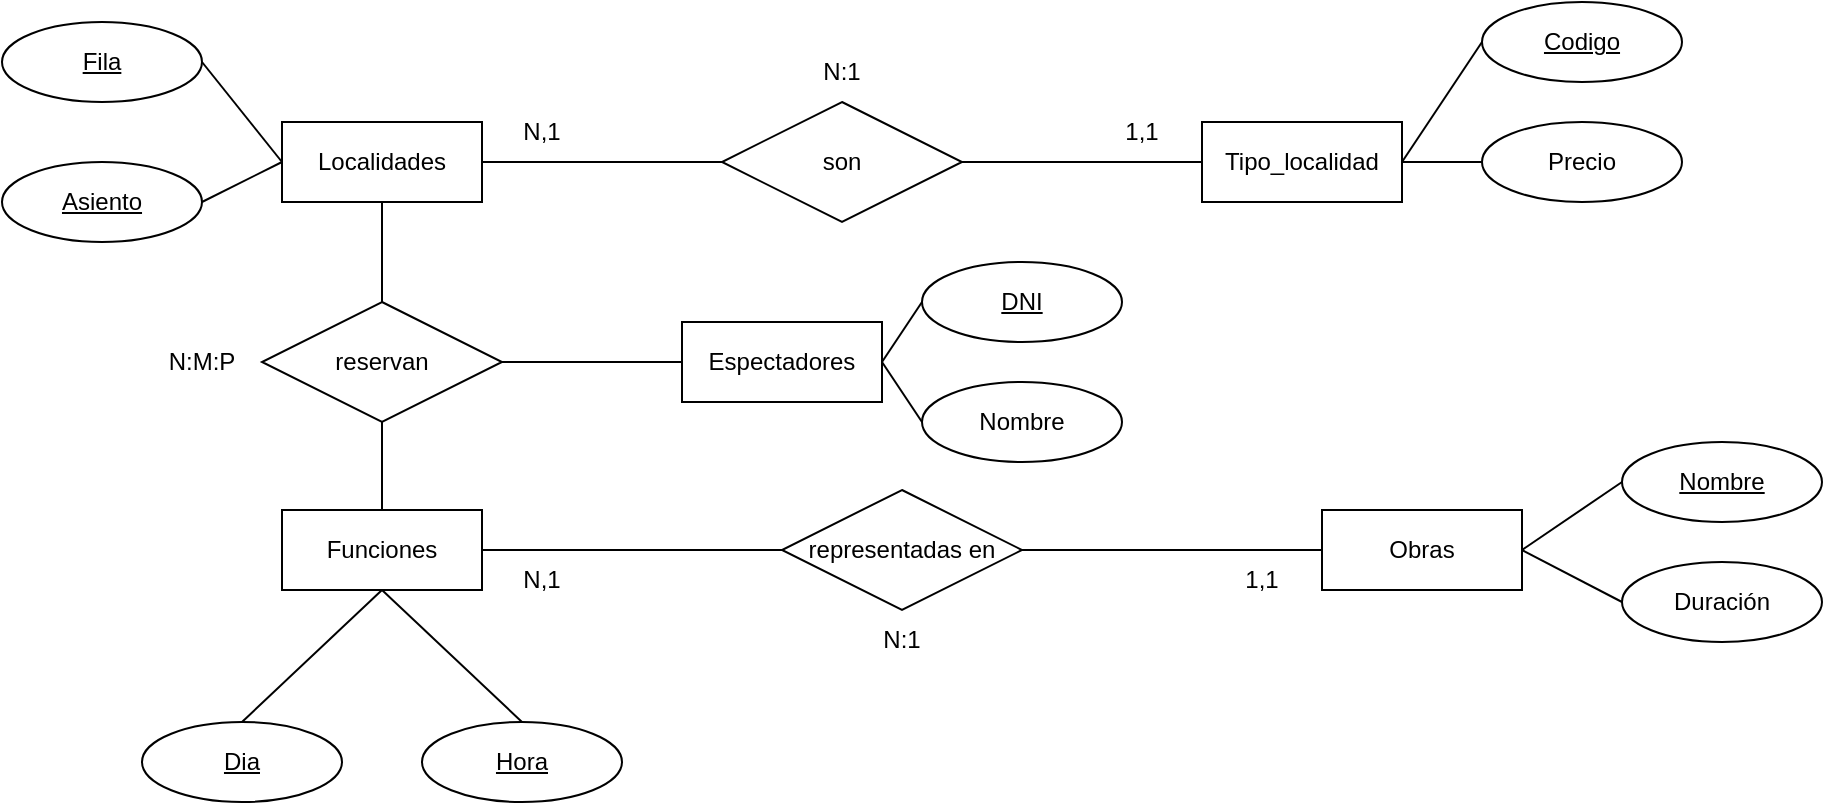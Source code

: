 <mxfile version="23.0.1" type="github">
  <diagram id="R2lEEEUBdFMjLlhIrx00" name="Page-1">
    <mxGraphModel dx="1018" dy="537" grid="1" gridSize="10" guides="1" tooltips="1" connect="1" arrows="1" fold="1" page="1" pageScale="1" pageWidth="1169" pageHeight="827" math="0" shadow="0" extFonts="Permanent Marker^https://fonts.googleapis.com/css?family=Permanent+Marker">
      <root>
        <mxCell id="0" />
        <mxCell id="1" parent="0" />
        <mxCell id="_SdFtpqjULXGgcaUOJgi-1" value="Localidades" style="whiteSpace=wrap;html=1;align=center;" vertex="1" parent="1">
          <mxGeometry x="170" y="140" width="100" height="40" as="geometry" />
        </mxCell>
        <mxCell id="_SdFtpqjULXGgcaUOJgi-2" value="son" style="shape=rhombus;perimeter=rhombusPerimeter;whiteSpace=wrap;html=1;align=center;" vertex="1" parent="1">
          <mxGeometry x="390" y="130" width="120" height="60" as="geometry" />
        </mxCell>
        <mxCell id="_SdFtpqjULXGgcaUOJgi-3" value="Tipo_localidad" style="whiteSpace=wrap;html=1;align=center;" vertex="1" parent="1">
          <mxGeometry x="630" y="140" width="100" height="40" as="geometry" />
        </mxCell>
        <mxCell id="_SdFtpqjULXGgcaUOJgi-4" value="" style="endArrow=none;html=1;rounded=0;exitX=1;exitY=0.5;exitDx=0;exitDy=0;entryX=0;entryY=0.5;entryDx=0;entryDy=0;" edge="1" parent="1" source="_SdFtpqjULXGgcaUOJgi-1" target="_SdFtpqjULXGgcaUOJgi-2">
          <mxGeometry relative="1" as="geometry">
            <mxPoint x="470" y="260" as="sourcePoint" />
            <mxPoint x="630" y="260" as="targetPoint" />
          </mxGeometry>
        </mxCell>
        <mxCell id="_SdFtpqjULXGgcaUOJgi-5" value="" style="endArrow=none;html=1;rounded=0;exitX=1;exitY=0.5;exitDx=0;exitDy=0;entryX=0;entryY=0.5;entryDx=0;entryDy=0;" edge="1" parent="1" source="_SdFtpqjULXGgcaUOJgi-2" target="_SdFtpqjULXGgcaUOJgi-3">
          <mxGeometry relative="1" as="geometry">
            <mxPoint x="470" y="260" as="sourcePoint" />
            <mxPoint x="630" y="260" as="targetPoint" />
          </mxGeometry>
        </mxCell>
        <mxCell id="_SdFtpqjULXGgcaUOJgi-6" value="Codigo" style="ellipse;whiteSpace=wrap;html=1;align=center;fontStyle=4;" vertex="1" parent="1">
          <mxGeometry x="770" y="80" width="100" height="40" as="geometry" />
        </mxCell>
        <mxCell id="_SdFtpqjULXGgcaUOJgi-7" value="Precio" style="ellipse;whiteSpace=wrap;html=1;align=center;" vertex="1" parent="1">
          <mxGeometry x="770" y="140" width="100" height="40" as="geometry" />
        </mxCell>
        <mxCell id="_SdFtpqjULXGgcaUOJgi-8" value="" style="endArrow=none;html=1;rounded=0;entryX=0;entryY=0.5;entryDx=0;entryDy=0;exitX=1;exitY=0.5;exitDx=0;exitDy=0;" edge="1" parent="1" source="_SdFtpqjULXGgcaUOJgi-3" target="_SdFtpqjULXGgcaUOJgi-6">
          <mxGeometry relative="1" as="geometry">
            <mxPoint x="470" y="260" as="sourcePoint" />
            <mxPoint x="630" y="260" as="targetPoint" />
          </mxGeometry>
        </mxCell>
        <mxCell id="_SdFtpqjULXGgcaUOJgi-9" value="" style="endArrow=none;html=1;rounded=0;entryX=0;entryY=0.5;entryDx=0;entryDy=0;exitX=1;exitY=0.5;exitDx=0;exitDy=0;" edge="1" parent="1" source="_SdFtpqjULXGgcaUOJgi-3" target="_SdFtpqjULXGgcaUOJgi-7">
          <mxGeometry relative="1" as="geometry">
            <mxPoint x="470" y="260" as="sourcePoint" />
            <mxPoint x="630" y="260" as="targetPoint" />
          </mxGeometry>
        </mxCell>
        <mxCell id="_SdFtpqjULXGgcaUOJgi-10" value="Fila" style="ellipse;whiteSpace=wrap;html=1;align=center;fontStyle=4;" vertex="1" parent="1">
          <mxGeometry x="30" y="90" width="100" height="40" as="geometry" />
        </mxCell>
        <mxCell id="_SdFtpqjULXGgcaUOJgi-11" value="Asiento" style="ellipse;whiteSpace=wrap;html=1;align=center;fontStyle=4;" vertex="1" parent="1">
          <mxGeometry x="30" y="160" width="100" height="40" as="geometry" />
        </mxCell>
        <mxCell id="_SdFtpqjULXGgcaUOJgi-12" value="" style="endArrow=none;html=1;rounded=0;exitX=1;exitY=0.5;exitDx=0;exitDy=0;entryX=0;entryY=0.5;entryDx=0;entryDy=0;" edge="1" parent="1" source="_SdFtpqjULXGgcaUOJgi-10" target="_SdFtpqjULXGgcaUOJgi-1">
          <mxGeometry relative="1" as="geometry">
            <mxPoint x="470" y="260" as="sourcePoint" />
            <mxPoint x="630" y="260" as="targetPoint" />
          </mxGeometry>
        </mxCell>
        <mxCell id="_SdFtpqjULXGgcaUOJgi-13" value="" style="endArrow=none;html=1;rounded=0;exitX=1;exitY=0.5;exitDx=0;exitDy=0;entryX=0;entryY=0.5;entryDx=0;entryDy=0;" edge="1" parent="1" source="_SdFtpqjULXGgcaUOJgi-11" target="_SdFtpqjULXGgcaUOJgi-1">
          <mxGeometry relative="1" as="geometry">
            <mxPoint x="470" y="260" as="sourcePoint" />
            <mxPoint x="630" y="260" as="targetPoint" />
          </mxGeometry>
        </mxCell>
        <mxCell id="_SdFtpqjULXGgcaUOJgi-14" value="Funciones" style="whiteSpace=wrap;html=1;align=center;" vertex="1" parent="1">
          <mxGeometry x="170" y="334" width="100" height="40" as="geometry" />
        </mxCell>
        <mxCell id="_SdFtpqjULXGgcaUOJgi-16" value="Obras" style="whiteSpace=wrap;html=1;align=center;" vertex="1" parent="1">
          <mxGeometry x="690" y="334" width="100" height="40" as="geometry" />
        </mxCell>
        <mxCell id="_SdFtpqjULXGgcaUOJgi-17" value="Nombre" style="ellipse;whiteSpace=wrap;html=1;align=center;fontStyle=4;" vertex="1" parent="1">
          <mxGeometry x="840" y="300" width="100" height="40" as="geometry" />
        </mxCell>
        <mxCell id="_SdFtpqjULXGgcaUOJgi-18" value="Duración" style="ellipse;whiteSpace=wrap;html=1;align=center;" vertex="1" parent="1">
          <mxGeometry x="840" y="360" width="100" height="40" as="geometry" />
        </mxCell>
        <mxCell id="_SdFtpqjULXGgcaUOJgi-19" value="" style="endArrow=none;html=1;rounded=0;entryX=0;entryY=0.5;entryDx=0;entryDy=0;exitX=1;exitY=0.5;exitDx=0;exitDy=0;" edge="1" parent="1" source="_SdFtpqjULXGgcaUOJgi-16" target="_SdFtpqjULXGgcaUOJgi-18">
          <mxGeometry relative="1" as="geometry">
            <mxPoint x="470" y="260" as="sourcePoint" />
            <mxPoint x="630" y="260" as="targetPoint" />
          </mxGeometry>
        </mxCell>
        <mxCell id="_SdFtpqjULXGgcaUOJgi-20" value="" style="endArrow=none;html=1;rounded=0;entryX=0;entryY=0.5;entryDx=0;entryDy=0;exitX=1;exitY=0.5;exitDx=0;exitDy=0;" edge="1" parent="1" source="_SdFtpqjULXGgcaUOJgi-16" target="_SdFtpqjULXGgcaUOJgi-17">
          <mxGeometry relative="1" as="geometry">
            <mxPoint x="470" y="260" as="sourcePoint" />
            <mxPoint x="630" y="260" as="targetPoint" />
          </mxGeometry>
        </mxCell>
        <mxCell id="_SdFtpqjULXGgcaUOJgi-21" value="representadas en" style="shape=rhombus;perimeter=rhombusPerimeter;whiteSpace=wrap;html=1;align=center;" vertex="1" parent="1">
          <mxGeometry x="420" y="324" width="120" height="60" as="geometry" />
        </mxCell>
        <mxCell id="_SdFtpqjULXGgcaUOJgi-22" value="" style="endArrow=none;html=1;rounded=0;entryX=0;entryY=0.5;entryDx=0;entryDy=0;exitX=1;exitY=0.5;exitDx=0;exitDy=0;" edge="1" parent="1" source="_SdFtpqjULXGgcaUOJgi-21" target="_SdFtpqjULXGgcaUOJgi-16">
          <mxGeometry relative="1" as="geometry">
            <mxPoint x="470" y="260" as="sourcePoint" />
            <mxPoint x="630" y="260" as="targetPoint" />
          </mxGeometry>
        </mxCell>
        <mxCell id="_SdFtpqjULXGgcaUOJgi-23" value="" style="endArrow=none;html=1;rounded=0;exitX=1;exitY=0.5;exitDx=0;exitDy=0;entryX=0;entryY=0.5;entryDx=0;entryDy=0;" edge="1" parent="1" source="_SdFtpqjULXGgcaUOJgi-14" target="_SdFtpqjULXGgcaUOJgi-21">
          <mxGeometry relative="1" as="geometry">
            <mxPoint x="470" y="260" as="sourcePoint" />
            <mxPoint x="630" y="260" as="targetPoint" />
          </mxGeometry>
        </mxCell>
        <mxCell id="_SdFtpqjULXGgcaUOJgi-24" value="Dia" style="ellipse;whiteSpace=wrap;html=1;align=center;fontStyle=4;" vertex="1" parent="1">
          <mxGeometry x="100" y="440" width="100" height="40" as="geometry" />
        </mxCell>
        <mxCell id="_SdFtpqjULXGgcaUOJgi-25" value="Hora" style="ellipse;whiteSpace=wrap;html=1;align=center;fontStyle=4;" vertex="1" parent="1">
          <mxGeometry x="240" y="440" width="100" height="40" as="geometry" />
        </mxCell>
        <mxCell id="_SdFtpqjULXGgcaUOJgi-26" value="" style="endArrow=none;html=1;rounded=0;exitX=0.5;exitY=0;exitDx=0;exitDy=0;entryX=0.5;entryY=1;entryDx=0;entryDy=0;" edge="1" parent="1" source="_SdFtpqjULXGgcaUOJgi-24" target="_SdFtpqjULXGgcaUOJgi-14">
          <mxGeometry relative="1" as="geometry">
            <mxPoint x="420" y="300" as="sourcePoint" />
            <mxPoint x="580" y="300" as="targetPoint" />
          </mxGeometry>
        </mxCell>
        <mxCell id="_SdFtpqjULXGgcaUOJgi-27" value="" style="endArrow=none;html=1;rounded=0;exitX=0.5;exitY=0;exitDx=0;exitDy=0;entryX=0.5;entryY=1;entryDx=0;entryDy=0;" edge="1" parent="1" source="_SdFtpqjULXGgcaUOJgi-25" target="_SdFtpqjULXGgcaUOJgi-14">
          <mxGeometry relative="1" as="geometry">
            <mxPoint x="420" y="300" as="sourcePoint" />
            <mxPoint x="580" y="300" as="targetPoint" />
          </mxGeometry>
        </mxCell>
        <mxCell id="_SdFtpqjULXGgcaUOJgi-28" value="Espectadores" style="whiteSpace=wrap;html=1;align=center;" vertex="1" parent="1">
          <mxGeometry x="370" y="240" width="100" height="40" as="geometry" />
        </mxCell>
        <mxCell id="_SdFtpqjULXGgcaUOJgi-29" value="reservan" style="shape=rhombus;perimeter=rhombusPerimeter;whiteSpace=wrap;html=1;align=center;" vertex="1" parent="1">
          <mxGeometry x="160" y="230" width="120" height="60" as="geometry" />
        </mxCell>
        <mxCell id="_SdFtpqjULXGgcaUOJgi-30" value="" style="endArrow=none;html=1;rounded=0;exitX=0.5;exitY=0;exitDx=0;exitDy=0;entryX=0.5;entryY=1;entryDx=0;entryDy=0;" edge="1" parent="1" source="_SdFtpqjULXGgcaUOJgi-14" target="_SdFtpqjULXGgcaUOJgi-29">
          <mxGeometry relative="1" as="geometry">
            <mxPoint x="420" y="300" as="sourcePoint" />
            <mxPoint x="580" y="300" as="targetPoint" />
          </mxGeometry>
        </mxCell>
        <mxCell id="_SdFtpqjULXGgcaUOJgi-31" value="" style="endArrow=none;html=1;rounded=0;exitX=0.5;exitY=1;exitDx=0;exitDy=0;entryX=0.5;entryY=0;entryDx=0;entryDy=0;" edge="1" parent="1" source="_SdFtpqjULXGgcaUOJgi-1" target="_SdFtpqjULXGgcaUOJgi-29">
          <mxGeometry relative="1" as="geometry">
            <mxPoint x="420" y="300" as="sourcePoint" />
            <mxPoint x="580" y="300" as="targetPoint" />
          </mxGeometry>
        </mxCell>
        <mxCell id="_SdFtpqjULXGgcaUOJgi-32" value="" style="endArrow=none;html=1;rounded=0;exitX=1;exitY=0.5;exitDx=0;exitDy=0;entryX=0;entryY=0.5;entryDx=0;entryDy=0;" edge="1" parent="1" source="_SdFtpqjULXGgcaUOJgi-29" target="_SdFtpqjULXGgcaUOJgi-28">
          <mxGeometry relative="1" as="geometry">
            <mxPoint x="420" y="300" as="sourcePoint" />
            <mxPoint x="580" y="300" as="targetPoint" />
          </mxGeometry>
        </mxCell>
        <mxCell id="_SdFtpqjULXGgcaUOJgi-33" value="DNI" style="ellipse;whiteSpace=wrap;html=1;align=center;fontStyle=4;" vertex="1" parent="1">
          <mxGeometry x="490" y="210" width="100" height="40" as="geometry" />
        </mxCell>
        <mxCell id="_SdFtpqjULXGgcaUOJgi-34" value="Nombre" style="ellipse;whiteSpace=wrap;html=1;align=center;" vertex="1" parent="1">
          <mxGeometry x="490" y="270" width="100" height="40" as="geometry" />
        </mxCell>
        <mxCell id="_SdFtpqjULXGgcaUOJgi-35" value="" style="endArrow=none;html=1;rounded=0;exitX=1;exitY=0.5;exitDx=0;exitDy=0;entryX=0;entryY=0.5;entryDx=0;entryDy=0;" edge="1" parent="1" source="_SdFtpqjULXGgcaUOJgi-28" target="_SdFtpqjULXGgcaUOJgi-33">
          <mxGeometry relative="1" as="geometry">
            <mxPoint x="420" y="300" as="sourcePoint" />
            <mxPoint x="580" y="300" as="targetPoint" />
          </mxGeometry>
        </mxCell>
        <mxCell id="_SdFtpqjULXGgcaUOJgi-36" value="" style="endArrow=none;html=1;rounded=0;exitX=1;exitY=0.5;exitDx=0;exitDy=0;entryX=0;entryY=0.5;entryDx=0;entryDy=0;" edge="1" parent="1" source="_SdFtpqjULXGgcaUOJgi-28" target="_SdFtpqjULXGgcaUOJgi-34">
          <mxGeometry relative="1" as="geometry">
            <mxPoint x="420" y="300" as="sourcePoint" />
            <mxPoint x="580" y="300" as="targetPoint" />
          </mxGeometry>
        </mxCell>
        <mxCell id="_SdFtpqjULXGgcaUOJgi-37" value="1,1" style="text;html=1;strokeColor=none;fillColor=none;align=center;verticalAlign=middle;whiteSpace=wrap;rounded=0;" vertex="1" parent="1">
          <mxGeometry x="570" y="130" width="60" height="30" as="geometry" />
        </mxCell>
        <mxCell id="_SdFtpqjULXGgcaUOJgi-38" value="N,1" style="text;html=1;strokeColor=none;fillColor=none;align=center;verticalAlign=middle;whiteSpace=wrap;rounded=0;" vertex="1" parent="1">
          <mxGeometry x="270" y="130" width="60" height="30" as="geometry" />
        </mxCell>
        <mxCell id="_SdFtpqjULXGgcaUOJgi-39" value="N:1" style="text;html=1;strokeColor=none;fillColor=none;align=center;verticalAlign=middle;whiteSpace=wrap;rounded=0;" vertex="1" parent="1">
          <mxGeometry x="420" y="100" width="60" height="30" as="geometry" />
        </mxCell>
        <mxCell id="_SdFtpqjULXGgcaUOJgi-41" value="N:M:P" style="text;html=1;strokeColor=none;fillColor=none;align=center;verticalAlign=middle;whiteSpace=wrap;rounded=0;" vertex="1" parent="1">
          <mxGeometry x="100" y="245" width="60" height="30" as="geometry" />
        </mxCell>
        <mxCell id="_SdFtpqjULXGgcaUOJgi-42" value="1,1" style="text;html=1;strokeColor=none;fillColor=none;align=center;verticalAlign=middle;whiteSpace=wrap;rounded=0;" vertex="1" parent="1">
          <mxGeometry x="630" y="354" width="60" height="30" as="geometry" />
        </mxCell>
        <mxCell id="_SdFtpqjULXGgcaUOJgi-43" value="N,1" style="text;html=1;strokeColor=none;fillColor=none;align=center;verticalAlign=middle;whiteSpace=wrap;rounded=0;" vertex="1" parent="1">
          <mxGeometry x="270" y="354" width="60" height="30" as="geometry" />
        </mxCell>
        <mxCell id="_SdFtpqjULXGgcaUOJgi-44" value="N:1" style="text;html=1;strokeColor=none;fillColor=none;align=center;verticalAlign=middle;whiteSpace=wrap;rounded=0;" vertex="1" parent="1">
          <mxGeometry x="450" y="384" width="60" height="30" as="geometry" />
        </mxCell>
      </root>
    </mxGraphModel>
  </diagram>
</mxfile>

